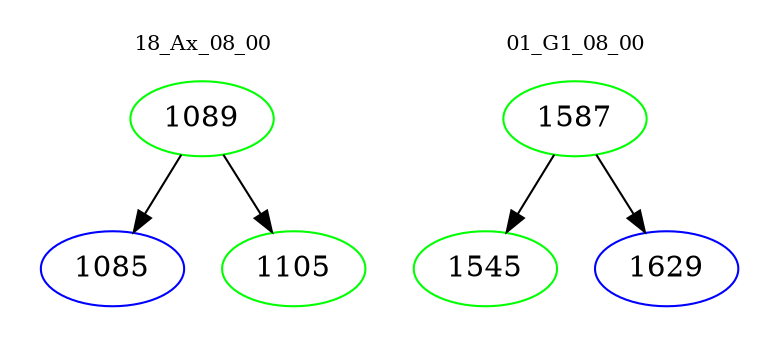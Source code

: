 digraph{
subgraph cluster_0 {
color = white
label = "18_Ax_08_00";
fontsize=10;
T0_1089 [label="1089", color="green"]
T0_1089 -> T0_1085 [color="black"]
T0_1085 [label="1085", color="blue"]
T0_1089 -> T0_1105 [color="black"]
T0_1105 [label="1105", color="green"]
}
subgraph cluster_1 {
color = white
label = "01_G1_08_00";
fontsize=10;
T1_1587 [label="1587", color="green"]
T1_1587 -> T1_1545 [color="black"]
T1_1545 [label="1545", color="green"]
T1_1587 -> T1_1629 [color="black"]
T1_1629 [label="1629", color="blue"]
}
}

